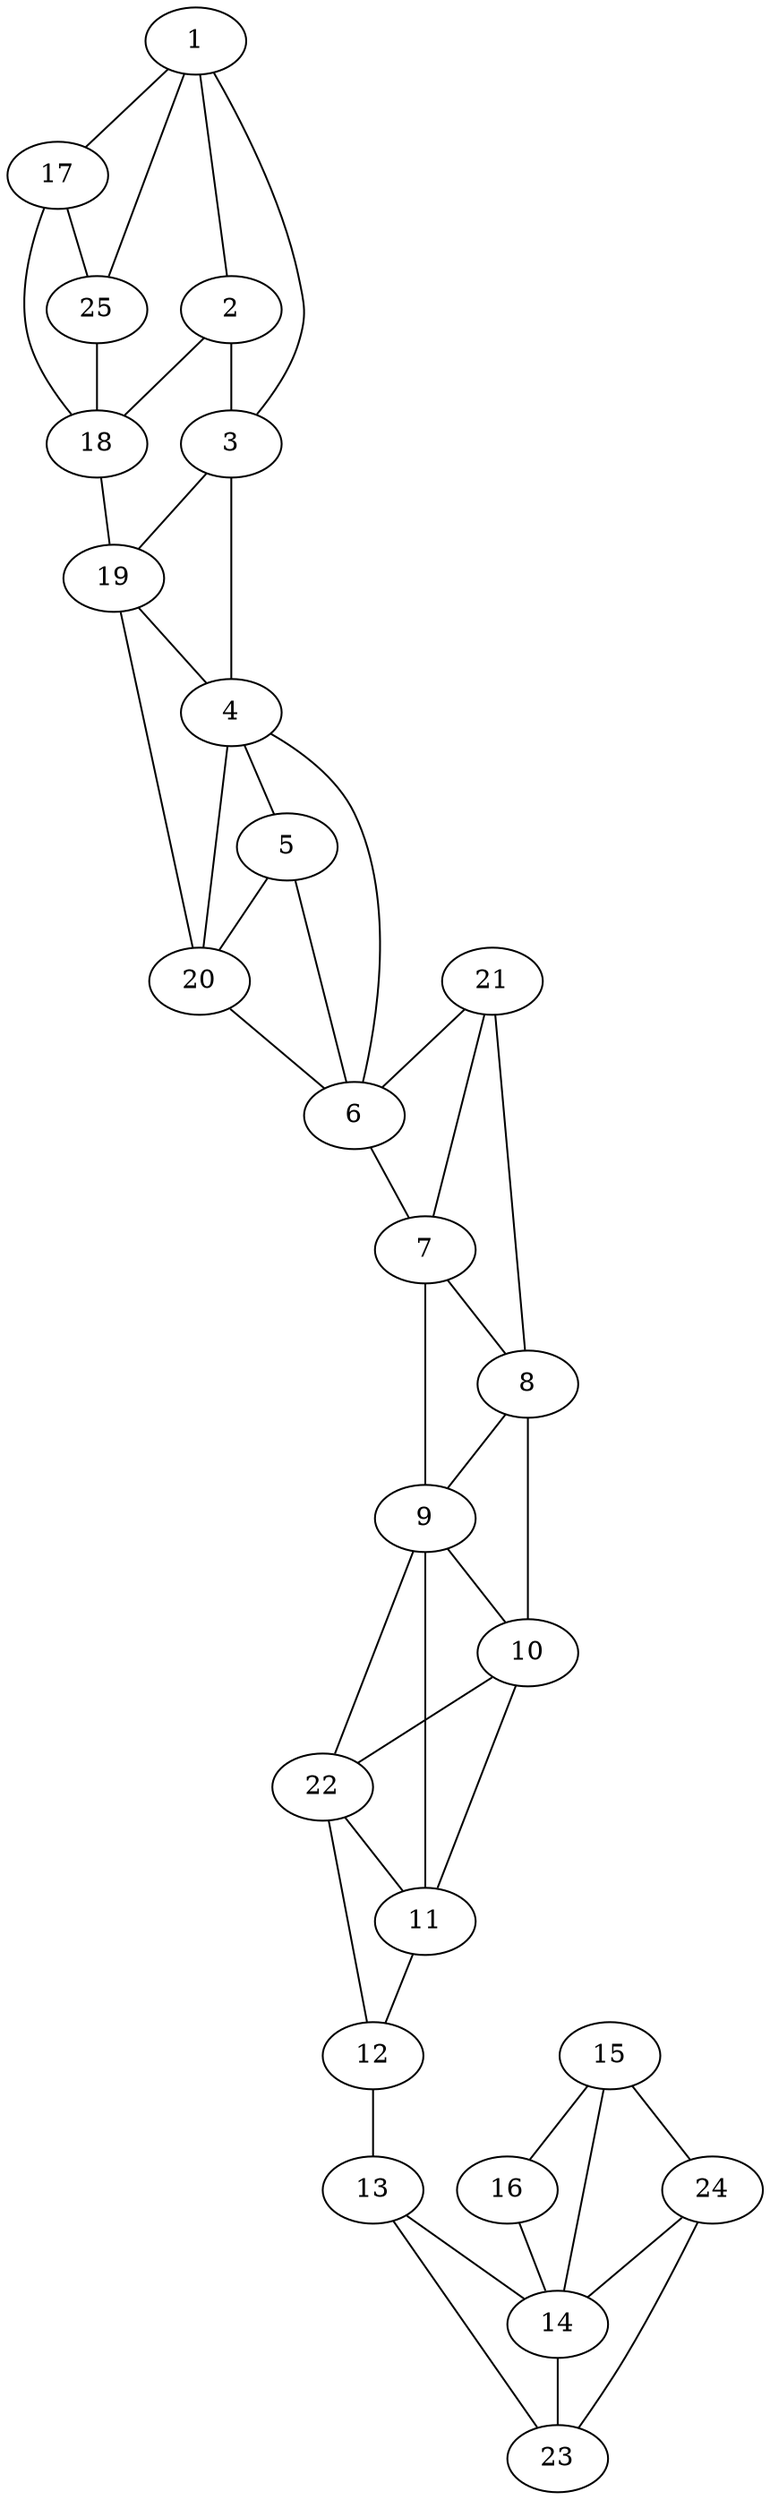 graph pdb1n55 {
	1	 [aaLength=15,
		sequence=GTTASIEKLVQVFNE,
		type=0];
	2	 [aaLength=3,
		sequence=PTF,
		type=0];
	1 -- 2	 [distance0="28.39527",
		frequency=1,
		type0=1];
	3	 [aaLength=9,
		sequence=VHIPLVQAK,
		type=0];
	1 -- 3	 [distance0="30.02009",
		frequency=1,
		type0=2];
	17	 [aaLength=5,
		sequence=PIAAA,
		type=1];
	1 -- 17	 [distance0="36.85432",
		frequency=1,
		type0=3];
	2 -- 3	 [distance0="9.589599",
		distance1="0.0",
		frequency=2,
		type0=1,
		type1=5];
	18	 [aaLength=5,
		sequence=VQCVV,
		type=1];
	2 -- 18	 [distance0="35.29728",
		frequency=1,
		type0=3];
	4	 [aaLength=9,
		sequence=VSMPILKDI,
		type=0];
	3 -- 4	 [distance0="33.06393",
		frequency=1,
		type0=3];
	19	 [aaLength=5,
		sequence=KYVIS,
		type=1];
	3 -- 19	 [distance0="4.0",
		frequency=1,
		type0=4];
	5	 [aaLength=8,
		sequence=GHSERRTY,
		type=0];
	4 -- 5	 [distance0="22.4257",
		frequency=1,
		type0=1];
	6	 [aaLength=15,
		sequence=ETDEIVAQKVSEACK,
		type=0];
	4 -- 6	 [distance0="29.40829",
		frequency=1,
		type0=2];
	20	 [aaLength=4,
		sequence=HWVI,
		type=1];
	4 -- 20	 [distance0="30.71859",
		distance1="2.0",
		frequency=2,
		type0=3,
		type1=4];
	5 -- 6	 [distance0="12.9216",
		distance1="2.0",
		frequency=2,
		type0=1,
		type1=4];
	5 -- 20	 [distance0="32.34788",
		frequency=1,
		type0=3];
	7	 [aaLength=7,
		sequence=ETLQQRE,
		type=0];
	6 -- 7	 [distance0="29.01393",
		frequency=1,
		type0=3];
	9	 [aaLength=2,
		sequence=AK,
		type=0];
	7 -- 9	 [distance0="26.5123",
		frequency=1,
		type0=2];
	8	 [aaLength=15,
		sequence=NQTAKVVLSQTSAIA,
		type=0];
	7 -- 8	 [distance0="11.00004",
		distance1="1.0",
		frequency=2,
		type0=1,
		type1=4];
	8 -- 9	 [distance0="16.64469",
		distance1="0.0",
		frequency=2,
		type0=2,
		type1=5];
	10	 [aaLength=6,
		sequence=LTKDAW,
		type=0];
	8 -- 10	 [distance0="24.92618",
		frequency=1,
		type0=3];
	9 -- 10	 [distance0="11.8515",
		distance1="0.0",
		frequency=2,
		type0=1,
		type1=5];
	22	 [aaLength=5,
		sequence=QVVLA,
		type=1];
	10 -- 22	 [distance0="9.941172",
		distance1="1.0",
		frequency=2,
		type0=1,
		type1=4];
	11	 [aaLength=5,
		sequence=EPVWA,
		type=0];
	11 -- 9	 [distance0="19.4811",
		frequency=1,
		type0=1];
	11 -- 10	 [distance0="26.17627",
		frequency=1,
		type0=3];
	12	 [aaLength=20,
		sequence=ATPEQAQEVHLLLRKWVSEN,
		type=0];
	11 -- 12	 [distance0="22.27265",
		distance1="6.0",
		frequency=2,
		type0=2,
		type1=4];
	13	 [aaLength=8,
		sequence=IGTDVAAK,
		type=0];
	12 -- 13	 [distance0="21.34271",
		distance1="0.0",
		frequency=2,
		type0=2,
		type1=5];
	12 -- 22	 [distance0="20.7154",
		frequency=1,
		type0=1];
	14	 [aaLength=7,
		sequence=ANAATLY,
		type=0];
	13 -- 14	 [distance0="21.5866",
		frequency=1,
		type0=3];
	23	 [aaLength=5,
		sequence=LRILY,
		type=1];
	13 -- 23	 [distance0="9.391038",
		distance1="0.0",
		frequency=2,
		type0=1,
		type1=5];
	14 -- 23	 [distance0="17.86357",
		frequency=1,
		type0=1];
	15	 [aaLength=7,
		sequence=VGGASLK,
		type=0];
	15 -- 14	 [distance0="22.07308",
		frequency=1,
		type0=2];
	16	 [aaLength=8,
		sequence=PEFRDIID,
		type=0];
	15 -- 16	 [distance0="10.63899",
		distance1="0.0",
		frequency=2,
		type0=1,
		type1=5];
	24	 [aaLength=4,
		sequence=NGFL,
		type=1];
	15 -- 24	 [distance0="29.18082",
		frequency=1,
		type0=3];
	16 -- 14	 [distance0="26.00394",
		frequency=1,
		type0=2];
	17 -- 18	 [distance0="31.0",
		distance1="26.0",
		frequency=2,
		type0=2,
		type1=4];
	25	 [aaLength=5,
		sequence=PIAAA,
		type=1];
	17 -- 25	 [distance0="0.0",
		frequency=1,
		type0=1];
	18 -- 19	 [distance0="22.0",
		frequency=1,
		type0=1];
	19 -- 4	 [distance0="34.40395",
		distance1="14.0",
		frequency=2,
		type0=3,
		type1=4];
	19 -- 20	 [distance0="30.0",
		frequency=1,
		type0=2];
	20 -- 6	 [distance0="28.12272",
		frequency=1,
		type0=1];
	21	 [aaLength=6,
		sequence=FMVIAC,
		type=1];
	21 -- 8	 [distance0="28.0564",
		frequency=1,
		type0=1];
	21 -- 6	 [distance0="29.23845",
		frequency=1,
		type0=2];
	21 -- 7	 [distance0="31.30896",
		distance1="2.0",
		frequency=2,
		type0=3,
		type1=4];
	22 -- 9	 [distance0="19.70971",
		frequency=1,
		type0=2];
	22 -- 11	 [distance0="1.0",
		frequency=1,
		type0=4];
	24 -- 14	 [distance0="18.49614",
		frequency=1,
		type0=1];
	24 -- 23	 [distance0="23.0",
		frequency=1,
		type0=2];
	25 -- 1	 [distance0="36.85432",
		frequency=1,
		type0=3];
	25 -- 18	 [distance0="31.0",
		frequency=1,
		type0=2];
}
